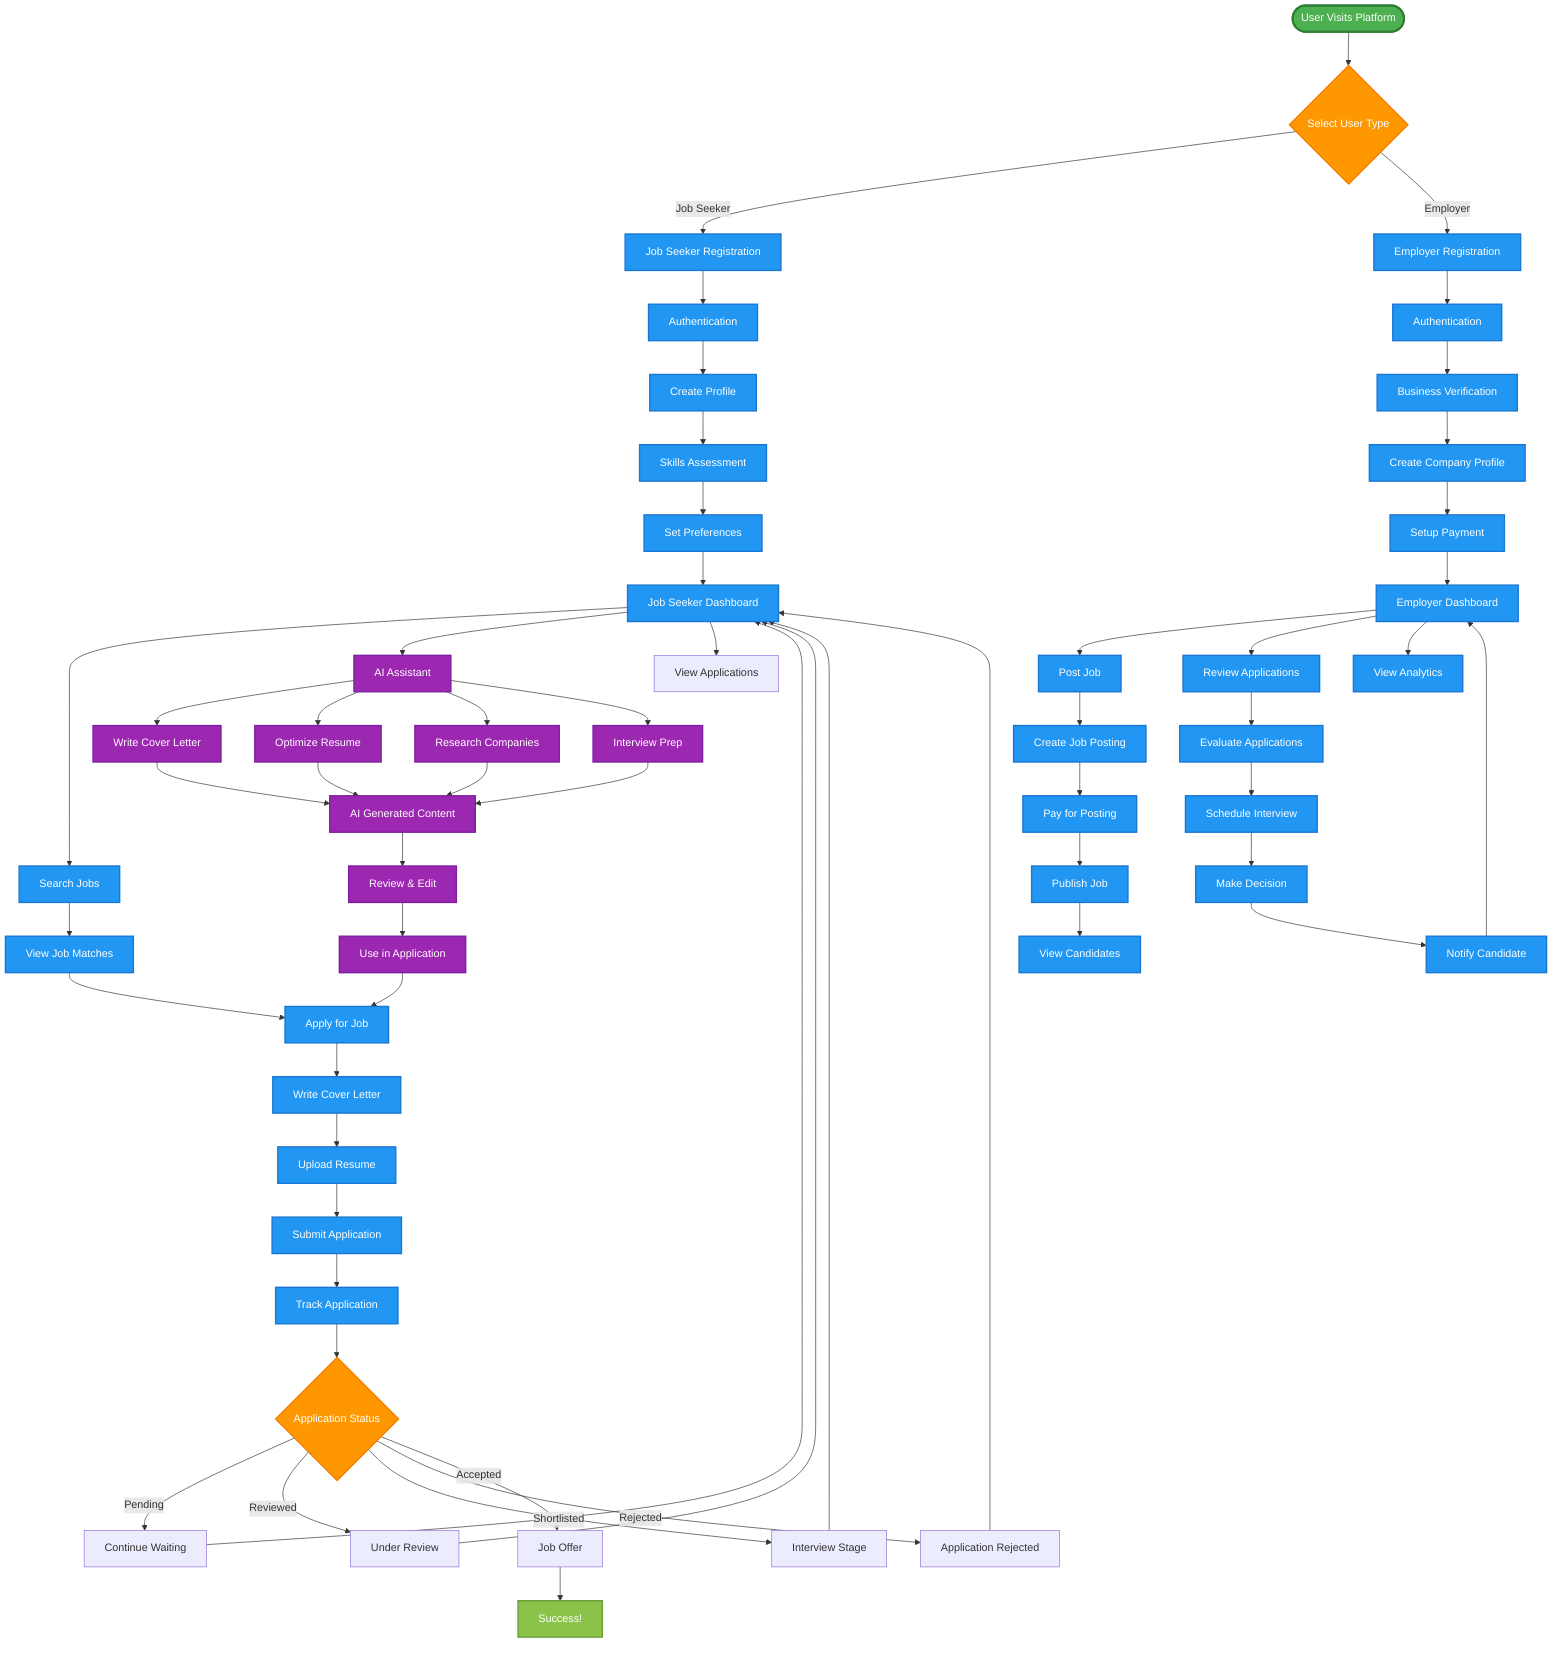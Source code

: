 graph TD
    START([User Visits Platform]) --> TYPE{Select User Type}
    
    TYPE -->|Job Seeker| JSREG[Job Seeker Registration]
    TYPE -->|Employer| EMPREG[Employer Registration]
    
    %% Job Seeker Flow
    JSREG --> JSAUTH[Authentication]
    JSAUTH --> JSPROFILE[Create Profile]
    JSPROFILE --> JSSKILLS[Skills Assessment]
    JSSKILLS --> JSPREFS[Set Preferences]
    JSPREFS --> JSDASH[Job Seeker Dashboard]
    
    JSDASH --> JSSEARCH[Search Jobs]
    JSDASH --> JSAI[AI Assistant]
    JSDASH --> JSAPPS[View Applications]
    
    JSSEARCH --> JSMATCH[View Job Matches]
    JSMATCH --> JSAPPLY[Apply for Job]
    JSAPPLY --> JSCOVER[Write Cover Letter]
    JSCOVER --> JSRESUME[Upload Resume]
    JSRESUME --> JSSUBMIT[Submit Application]
    JSSUBMIT --> JSTRACK[Track Application]
    
    JSAI --> AIWRITE[Write Cover Letter]
    JSAI --> AIOPT[Optimize Resume]
    JSAI --> AIRESEARCH[Research Companies]
    JSAI --> AIPREP[Interview Prep]
    
    %% Employer Flow
    EMPREG --> EMPAUTH[Authentication]
    EMPAUTH --> EMPVERIFY[Business Verification]
    EMPVERIFY --> EMPPROFILE[Create Company Profile]
    EMPPROFILE --> EMPPAY[Setup Payment]
    EMPPAY --> EMPDASH[Employer Dashboard]
    
    EMPDASH --> EMPPOST[Post Job]
    EMPDASH --> EMPREVIEW[Review Applications]
    EMPDASH --> EMPANALYTICS[View Analytics]
    
    EMPPOST --> EMPCREATE[Create Job Posting]
    EMPCREATE --> EMPPAYPOST[Pay for Posting]
    EMPPAYPOST --> EMPPUBLISH[Publish Job]
    EMPPUBLISH --> EMPCANDIDATES[View Candidates]
    
    EMPREVIEW --> EMPEVAL[Evaluate Applications]
    EMPEVAL --> EMPINTERVIEW[Schedule Interview]
    EMPINTERVIEW --> EMPDECISION[Make Decision]
    EMPDECISION --> EMPNOTIFY[Notify Candidate]
    
    %% Common Flows
    JSTRACK --> STATUS{Application Status}
    STATUS -->|Pending| PENDING[Continue Waiting]
    STATUS -->|Reviewed| REVIEWED[Under Review]
    STATUS -->|Shortlisted| SHORTLISTED[Interview Stage]
    STATUS -->|Rejected| REJECTED[Application Rejected]
    STATUS -->|Accepted| ACCEPTED[Job Offer]
    
    PENDING --> JSDASH
    REVIEWED --> JSDASH
    SHORTLISTED --> JSDASH
    REJECTED --> JSDASH
    ACCEPTED --> SUCCESS[Success!]
    
    EMPNOTIFY --> EMPDASH
    
    %% AI Assistant Flows
    AIWRITE --> AICONTENT[AI Generated Content]
    AIOPT --> AICONTENT
    AIRESEARCH --> AICONTENT
    AIPREP --> AICONTENT
    AICONTENT --> JSREVIEW[Review & Edit]
    JSREVIEW --> JSUSE[Use in Application]
    JSUSE --> JSAPPLY
    
    %% Styling
    classDef startClass fill:#4caf50,stroke:#2e7d32,stroke-width:3px,color:#fff
    classDef decisionClass fill:#ff9800,stroke:#f57c00,stroke-width:2px,color:#fff
    classDef processClass fill:#2196f3,stroke:#1976d2,stroke-width:2px,color:#fff
    classDef successClass fill:#8bc34a,stroke:#689f38,stroke-width:2px,color:#fff
    classDef aiClass fill:#9c27b0,stroke:#7b1fa2,stroke-width:2px,color:#fff

    class START startClass
    class TYPE,STATUS decisionClass
    class JSREG,JSAUTH,JSPROFILE,JSSKILLS,JSPREFS,JSDASH,JSSEARCH,JSMATCH,JSAPPLY,JSCOVER,JSRESUME,JSSUBMIT,JSTRACK,EMPREG,EMPAUTH,EMPVERIFY,EMPPROFILE,EMPPAY,EMPDASH,EMPPOST,EMPREVIEW,EMPANALYTICS,EMPCREATE,EMPPAYPOST,EMPPUBLISH,EMPCANDIDATES,EMPEVAL,EMPINTERVIEW,EMPDECISION,EMPNOTIFY processClass
    class SUCCESS successClass
    class JSAI,AIWRITE,AIOPT,AIRESEARCH,AIPREP,AICONTENT,JSREVIEW,JSUSE aiClass
